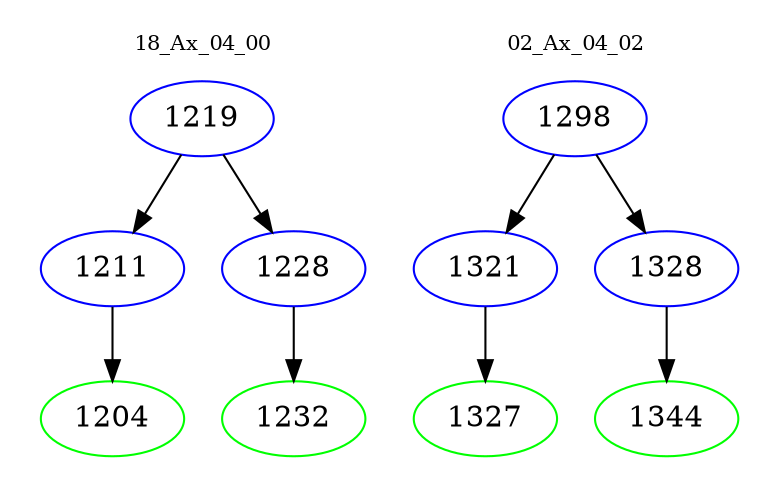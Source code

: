 digraph{
subgraph cluster_0 {
color = white
label = "18_Ax_04_00";
fontsize=10;
T0_1219 [label="1219", color="blue"]
T0_1219 -> T0_1211 [color="black"]
T0_1211 [label="1211", color="blue"]
T0_1211 -> T0_1204 [color="black"]
T0_1204 [label="1204", color="green"]
T0_1219 -> T0_1228 [color="black"]
T0_1228 [label="1228", color="blue"]
T0_1228 -> T0_1232 [color="black"]
T0_1232 [label="1232", color="green"]
}
subgraph cluster_1 {
color = white
label = "02_Ax_04_02";
fontsize=10;
T1_1298 [label="1298", color="blue"]
T1_1298 -> T1_1321 [color="black"]
T1_1321 [label="1321", color="blue"]
T1_1321 -> T1_1327 [color="black"]
T1_1327 [label="1327", color="green"]
T1_1298 -> T1_1328 [color="black"]
T1_1328 [label="1328", color="blue"]
T1_1328 -> T1_1344 [color="black"]
T1_1344 [label="1344", color="green"]
}
}
